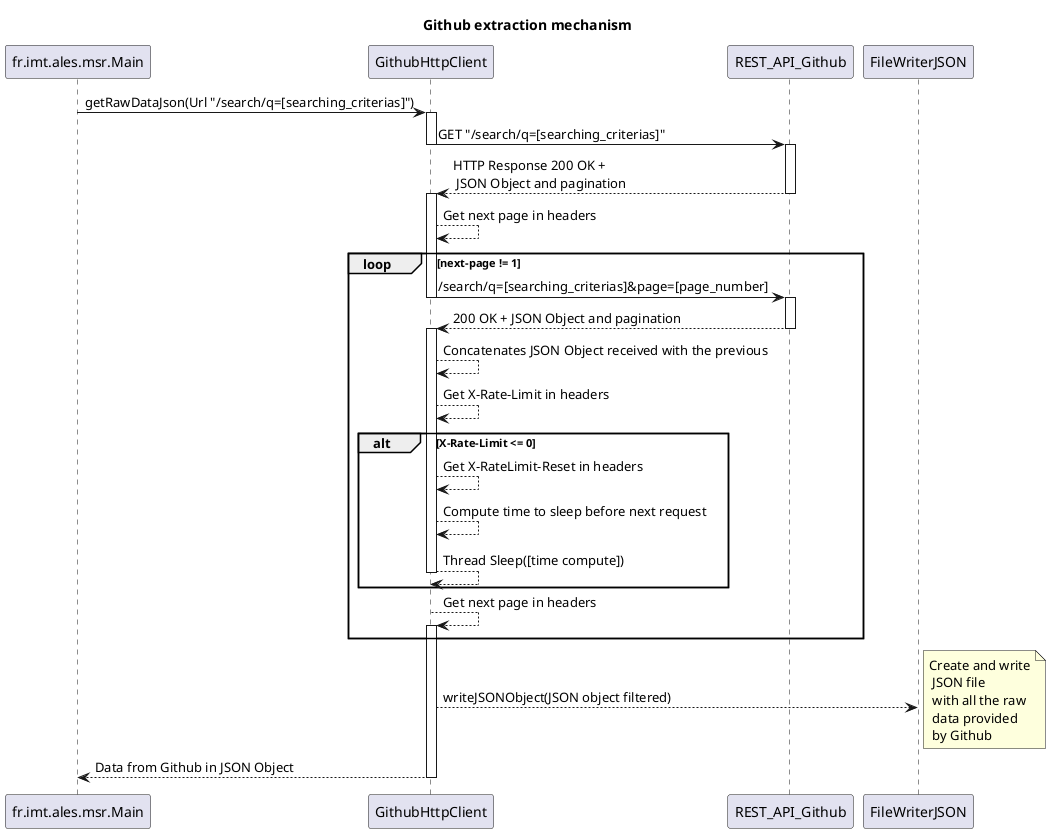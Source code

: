 @startuml
title Github extraction mechanism

participant fr.imt.ales.msr.Main
participant GithubHttpClient
participant REST_API_Github
participant FileWriterJSON


fr.imt.ales.msr.Main -> GithubHttpClient : getRawDataJson(Url "/search/q=[searching_criterias]")
activate GithubHttpClient
GithubHttpClient -> REST_API_Github : GET "/search/q=[searching_criterias]"
deactivate GithubHttpClient
activate REST_API_Github
REST_API_Github --> GithubHttpClient : HTTP Response 200 OK + \n JSON Object and pagination
deactivate REST_API_Github
activate GithubHttpClient


GithubHttpClient --> GithubHttpClient : Get next page in headers

loop next-page != 1
        GithubHttpClient -> REST_API_Github : /search/q=[searching_criterias]&page=[page_number]
        deactivate GithubHttpClient
        activate REST_API_Github
            REST_API_Github --> GithubHttpClient : 200 OK + JSON Object and pagination
        deactivate REST_API_Github
        activate GithubHttpClient

        GithubHttpClient --> GithubHttpClient : Concatenates JSON Object received with the previous
        GithubHttpClient --> GithubHttpClient : Get X-Rate-Limit in headers
        alt X-Rate-Limit <= 0
            GithubHttpClient --> GithubHttpClient : Get X-RateLimit-Reset in headers
            GithubHttpClient --> GithubHttpClient : Compute time to sleep before next request
            GithubHttpClient --> GithubHttpClient : Thread Sleep([time compute])
            deactivate GithubHttpClient
        end
        activate GithubHttpClient
        GithubHttpClient --> GithubHttpClient : Get next page in headers
        activate GithubHttpClient
end
GithubHttpClient --> FileWriterJSON :  writeJSONObject(JSON object filtered)
note right
    Create and write
     JSON file
     with all the raw
     data provided
     by Github
end note
GithubHttpClient --> fr.imt.ales.msr.Main : Data from Github in JSON Object

deactivate GithubHttpClient


@enduml